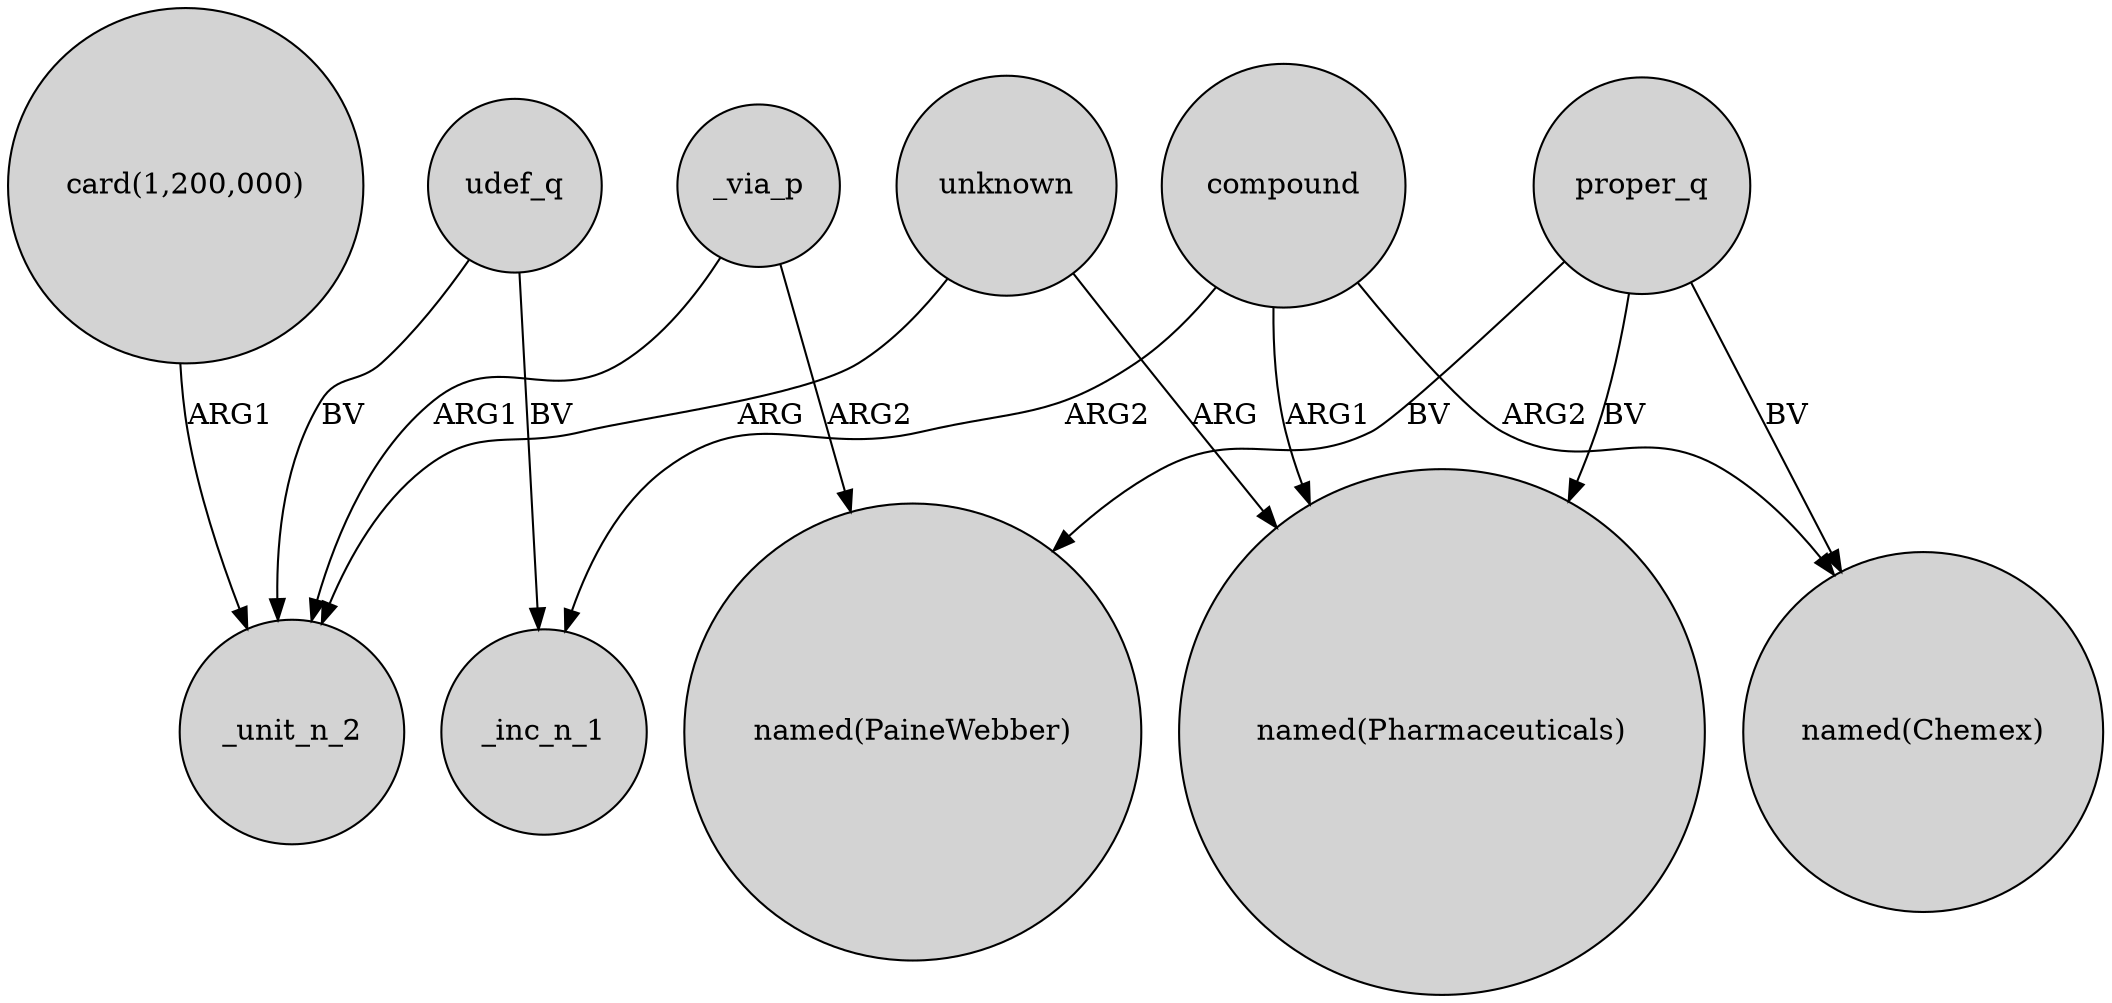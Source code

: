 digraph {
	node [shape=circle style=filled]
	_via_p -> _unit_n_2 [label=ARG1]
	proper_q -> "named(Chemex)" [label=BV]
	udef_q -> _inc_n_1 [label=BV]
	unknown -> _unit_n_2 [label=ARG]
	_via_p -> "named(PaineWebber)" [label=ARG2]
	proper_q -> "named(Pharmaceuticals)" [label=BV]
	udef_q -> _unit_n_2 [label=BV]
	proper_q -> "named(PaineWebber)" [label=BV]
	"card(1,200,000)" -> _unit_n_2 [label=ARG1]
	compound -> _inc_n_1 [label=ARG2]
	compound -> "named(Chemex)" [label=ARG2]
	unknown -> "named(Pharmaceuticals)" [label=ARG]
	compound -> "named(Pharmaceuticals)" [label=ARG1]
}
